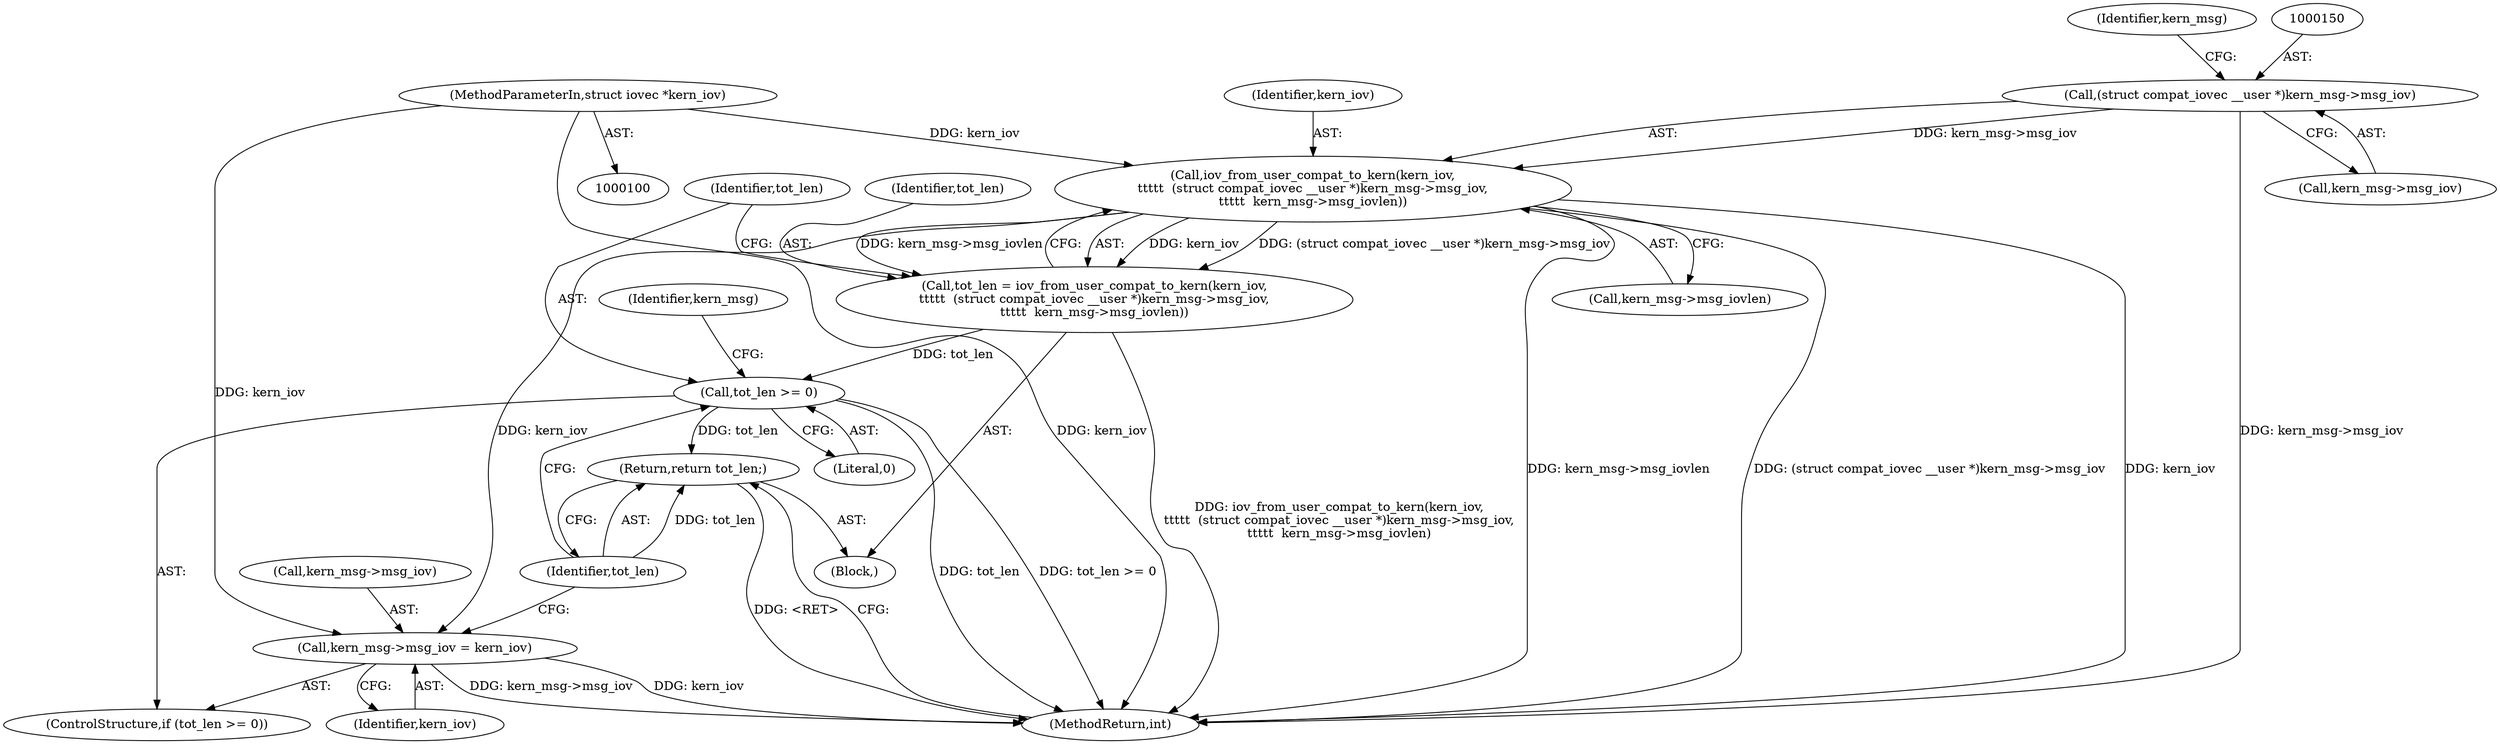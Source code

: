 digraph "0_linux_f3d3342602f8bcbf37d7c46641cb9bca7618eb1c_13@pointer" {
"1000147" [label="(Call,iov_from_user_compat_to_kern(kern_iov,\n\t\t\t\t\t  (struct compat_iovec __user *)kern_msg->msg_iov,\n\t\t\t\t\t  kern_msg->msg_iovlen))"];
"1000102" [label="(MethodParameterIn,struct iovec *kern_iov)"];
"1000149" [label="(Call,(struct compat_iovec __user *)kern_msg->msg_iov)"];
"1000145" [label="(Call,tot_len = iov_from_user_compat_to_kern(kern_iov,\n\t\t\t\t\t  (struct compat_iovec __user *)kern_msg->msg_iov,\n\t\t\t\t\t  kern_msg->msg_iovlen))"];
"1000158" [label="(Call,tot_len >= 0)"];
"1000166" [label="(Return,return tot_len;)"];
"1000161" [label="(Call,kern_msg->msg_iov = kern_iov)"];
"1000166" [label="(Return,return tot_len;)"];
"1000151" [label="(Call,kern_msg->msg_iov)"];
"1000167" [label="(Identifier,tot_len)"];
"1000155" [label="(Identifier,kern_msg)"];
"1000157" [label="(ControlStructure,if (tot_len >= 0))"];
"1000165" [label="(Identifier,kern_iov)"];
"1000161" [label="(Call,kern_msg->msg_iov = kern_iov)"];
"1000148" [label="(Identifier,kern_iov)"];
"1000160" [label="(Literal,0)"];
"1000147" [label="(Call,iov_from_user_compat_to_kern(kern_iov,\n\t\t\t\t\t  (struct compat_iovec __user *)kern_msg->msg_iov,\n\t\t\t\t\t  kern_msg->msg_iovlen))"];
"1000146" [label="(Identifier,tot_len)"];
"1000159" [label="(Identifier,tot_len)"];
"1000162" [label="(Call,kern_msg->msg_iov)"];
"1000168" [label="(MethodReturn,int)"];
"1000163" [label="(Identifier,kern_msg)"];
"1000102" [label="(MethodParameterIn,struct iovec *kern_iov)"];
"1000149" [label="(Call,(struct compat_iovec __user *)kern_msg->msg_iov)"];
"1000154" [label="(Call,kern_msg->msg_iovlen)"];
"1000145" [label="(Call,tot_len = iov_from_user_compat_to_kern(kern_iov,\n\t\t\t\t\t  (struct compat_iovec __user *)kern_msg->msg_iov,\n\t\t\t\t\t  kern_msg->msg_iovlen))"];
"1000105" [label="(Block,)"];
"1000158" [label="(Call,tot_len >= 0)"];
"1000147" -> "1000145"  [label="AST: "];
"1000147" -> "1000154"  [label="CFG: "];
"1000148" -> "1000147"  [label="AST: "];
"1000149" -> "1000147"  [label="AST: "];
"1000154" -> "1000147"  [label="AST: "];
"1000145" -> "1000147"  [label="CFG: "];
"1000147" -> "1000168"  [label="DDG: kern_msg->msg_iovlen"];
"1000147" -> "1000168"  [label="DDG: (struct compat_iovec __user *)kern_msg->msg_iov"];
"1000147" -> "1000168"  [label="DDG: kern_iov"];
"1000147" -> "1000145"  [label="DDG: kern_iov"];
"1000147" -> "1000145"  [label="DDG: (struct compat_iovec __user *)kern_msg->msg_iov"];
"1000147" -> "1000145"  [label="DDG: kern_msg->msg_iovlen"];
"1000102" -> "1000147"  [label="DDG: kern_iov"];
"1000149" -> "1000147"  [label="DDG: kern_msg->msg_iov"];
"1000147" -> "1000161"  [label="DDG: kern_iov"];
"1000102" -> "1000100"  [label="AST: "];
"1000102" -> "1000168"  [label="DDG: kern_iov"];
"1000102" -> "1000161"  [label="DDG: kern_iov"];
"1000149" -> "1000151"  [label="CFG: "];
"1000150" -> "1000149"  [label="AST: "];
"1000151" -> "1000149"  [label="AST: "];
"1000155" -> "1000149"  [label="CFG: "];
"1000149" -> "1000168"  [label="DDG: kern_msg->msg_iov"];
"1000145" -> "1000105"  [label="AST: "];
"1000146" -> "1000145"  [label="AST: "];
"1000159" -> "1000145"  [label="CFG: "];
"1000145" -> "1000168"  [label="DDG: iov_from_user_compat_to_kern(kern_iov,\n\t\t\t\t\t  (struct compat_iovec __user *)kern_msg->msg_iov,\n\t\t\t\t\t  kern_msg->msg_iovlen)"];
"1000145" -> "1000158"  [label="DDG: tot_len"];
"1000158" -> "1000157"  [label="AST: "];
"1000158" -> "1000160"  [label="CFG: "];
"1000159" -> "1000158"  [label="AST: "];
"1000160" -> "1000158"  [label="AST: "];
"1000163" -> "1000158"  [label="CFG: "];
"1000167" -> "1000158"  [label="CFG: "];
"1000158" -> "1000168"  [label="DDG: tot_len"];
"1000158" -> "1000168"  [label="DDG: tot_len >= 0"];
"1000158" -> "1000166"  [label="DDG: tot_len"];
"1000166" -> "1000105"  [label="AST: "];
"1000166" -> "1000167"  [label="CFG: "];
"1000167" -> "1000166"  [label="AST: "];
"1000168" -> "1000166"  [label="CFG: "];
"1000166" -> "1000168"  [label="DDG: <RET>"];
"1000167" -> "1000166"  [label="DDG: tot_len"];
"1000161" -> "1000157"  [label="AST: "];
"1000161" -> "1000165"  [label="CFG: "];
"1000162" -> "1000161"  [label="AST: "];
"1000165" -> "1000161"  [label="AST: "];
"1000167" -> "1000161"  [label="CFG: "];
"1000161" -> "1000168"  [label="DDG: kern_msg->msg_iov"];
"1000161" -> "1000168"  [label="DDG: kern_iov"];
}
